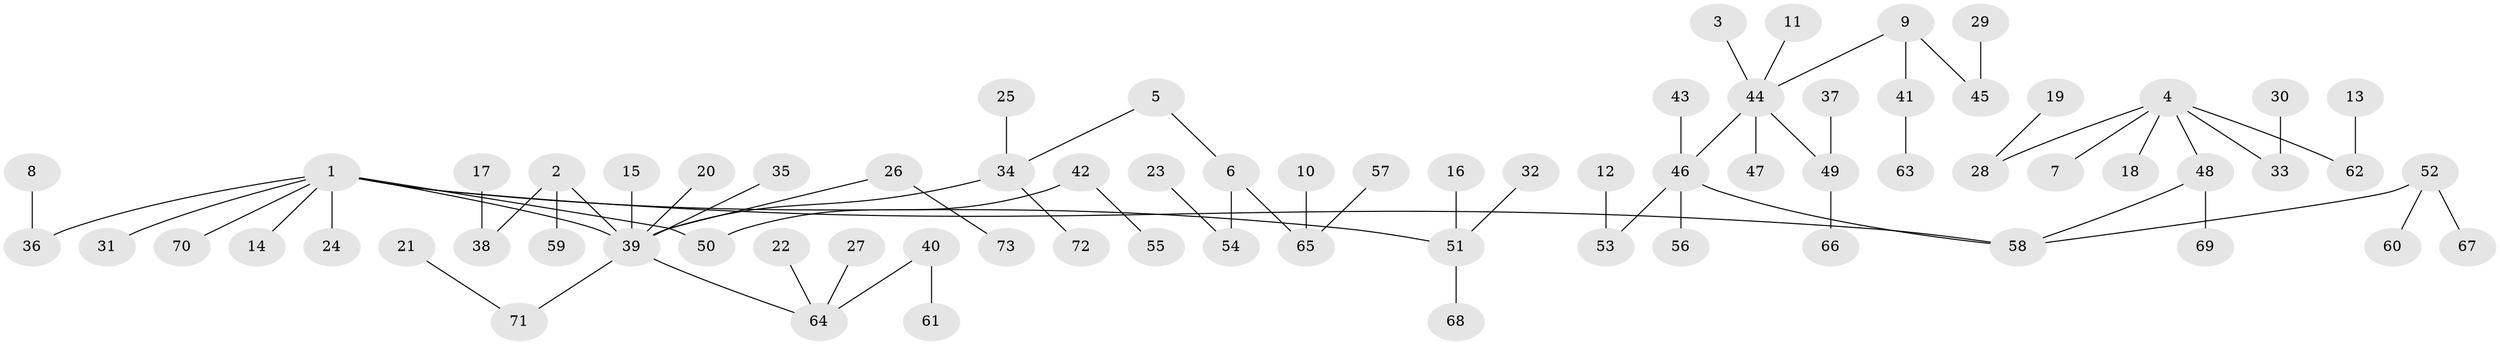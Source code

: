 // original degree distribution, {7: 0.00684931506849315, 5: 0.02054794520547945, 9: 0.00684931506849315, 1: 0.5068493150684932, 6: 0.02054794520547945, 2: 0.22602739726027396, 3: 0.15753424657534246, 4: 0.0547945205479452}
// Generated by graph-tools (version 1.1) at 2025/26/03/09/25 03:26:25]
// undirected, 73 vertices, 72 edges
graph export_dot {
graph [start="1"]
  node [color=gray90,style=filled];
  1;
  2;
  3;
  4;
  5;
  6;
  7;
  8;
  9;
  10;
  11;
  12;
  13;
  14;
  15;
  16;
  17;
  18;
  19;
  20;
  21;
  22;
  23;
  24;
  25;
  26;
  27;
  28;
  29;
  30;
  31;
  32;
  33;
  34;
  35;
  36;
  37;
  38;
  39;
  40;
  41;
  42;
  43;
  44;
  45;
  46;
  47;
  48;
  49;
  50;
  51;
  52;
  53;
  54;
  55;
  56;
  57;
  58;
  59;
  60;
  61;
  62;
  63;
  64;
  65;
  66;
  67;
  68;
  69;
  70;
  71;
  72;
  73;
  1 -- 14 [weight=1.0];
  1 -- 24 [weight=1.0];
  1 -- 31 [weight=1.0];
  1 -- 36 [weight=1.0];
  1 -- 39 [weight=1.0];
  1 -- 50 [weight=1.0];
  1 -- 51 [weight=1.0];
  1 -- 58 [weight=1.0];
  1 -- 70 [weight=1.0];
  2 -- 38 [weight=1.0];
  2 -- 39 [weight=1.0];
  2 -- 59 [weight=1.0];
  3 -- 44 [weight=1.0];
  4 -- 7 [weight=1.0];
  4 -- 18 [weight=1.0];
  4 -- 28 [weight=1.0];
  4 -- 33 [weight=1.0];
  4 -- 48 [weight=1.0];
  4 -- 62 [weight=1.0];
  5 -- 6 [weight=1.0];
  5 -- 34 [weight=1.0];
  6 -- 54 [weight=1.0];
  6 -- 65 [weight=1.0];
  8 -- 36 [weight=1.0];
  9 -- 41 [weight=1.0];
  9 -- 44 [weight=1.0];
  9 -- 45 [weight=1.0];
  10 -- 65 [weight=1.0];
  11 -- 44 [weight=1.0];
  12 -- 53 [weight=1.0];
  13 -- 62 [weight=1.0];
  15 -- 39 [weight=1.0];
  16 -- 51 [weight=1.0];
  17 -- 38 [weight=1.0];
  19 -- 28 [weight=1.0];
  20 -- 39 [weight=1.0];
  21 -- 71 [weight=1.0];
  22 -- 64 [weight=1.0];
  23 -- 54 [weight=1.0];
  25 -- 34 [weight=1.0];
  26 -- 39 [weight=1.0];
  26 -- 73 [weight=1.0];
  27 -- 64 [weight=1.0];
  29 -- 45 [weight=1.0];
  30 -- 33 [weight=1.0];
  32 -- 51 [weight=1.0];
  34 -- 39 [weight=1.0];
  34 -- 72 [weight=1.0];
  35 -- 39 [weight=1.0];
  37 -- 49 [weight=1.0];
  39 -- 64 [weight=1.0];
  39 -- 71 [weight=1.0];
  40 -- 61 [weight=1.0];
  40 -- 64 [weight=1.0];
  41 -- 63 [weight=1.0];
  42 -- 50 [weight=1.0];
  42 -- 55 [weight=1.0];
  43 -- 46 [weight=1.0];
  44 -- 46 [weight=1.0];
  44 -- 47 [weight=1.0];
  44 -- 49 [weight=1.0];
  46 -- 53 [weight=1.0];
  46 -- 56 [weight=1.0];
  46 -- 58 [weight=1.0];
  48 -- 58 [weight=1.0];
  48 -- 69 [weight=1.0];
  49 -- 66 [weight=1.0];
  51 -- 68 [weight=1.0];
  52 -- 58 [weight=1.0];
  52 -- 60 [weight=1.0];
  52 -- 67 [weight=1.0];
  57 -- 65 [weight=1.0];
}
